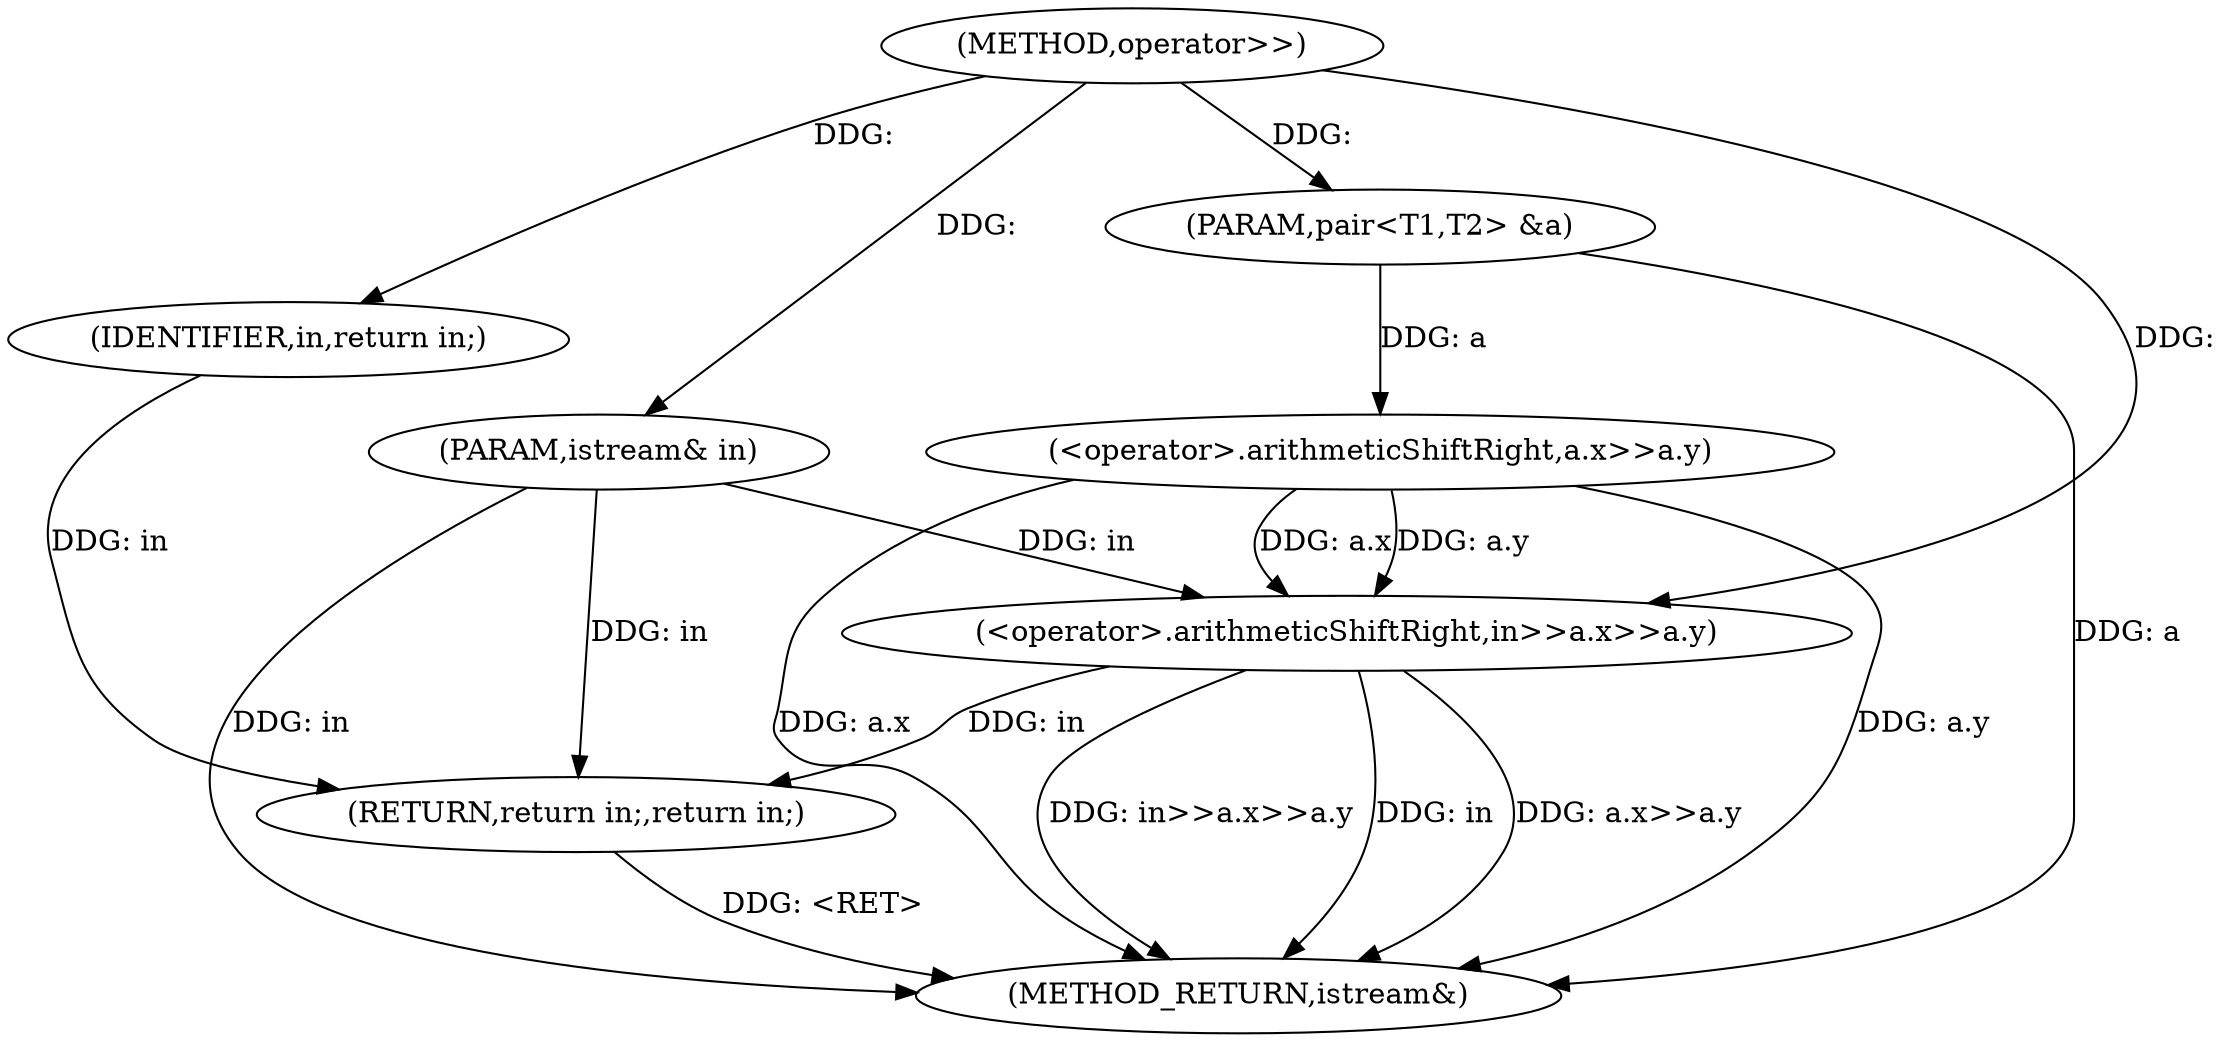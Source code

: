 digraph "operator>>" {  
"1000104" [label = "(METHOD,operator>>)" ]
"1000119" [label = "(METHOD_RETURN,istream&)" ]
"1000105" [label = "(PARAM,istream& in)" ]
"1000106" [label = "(PARAM,pair<T1,T2> &a)" ]
"1000108" [label = "(<operator>.arithmeticShiftRight,in>>a.x>>a.y)" ]
"1000117" [label = "(RETURN,return in;,return in;)" ]
"1000118" [label = "(IDENTIFIER,in,return in;)" ]
"1000110" [label = "(<operator>.arithmeticShiftRight,a.x>>a.y)" ]
  "1000105" -> "1000119"  [ label = "DDG: in"] 
  "1000106" -> "1000119"  [ label = "DDG: a"] 
  "1000108" -> "1000119"  [ label = "DDG: in"] 
  "1000110" -> "1000119"  [ label = "DDG: a.x"] 
  "1000110" -> "1000119"  [ label = "DDG: a.y"] 
  "1000108" -> "1000119"  [ label = "DDG: a.x>>a.y"] 
  "1000108" -> "1000119"  [ label = "DDG: in>>a.x>>a.y"] 
  "1000117" -> "1000119"  [ label = "DDG: <RET>"] 
  "1000104" -> "1000105"  [ label = "DDG: "] 
  "1000104" -> "1000106"  [ label = "DDG: "] 
  "1000118" -> "1000117"  [ label = "DDG: in"] 
  "1000108" -> "1000117"  [ label = "DDG: in"] 
  "1000105" -> "1000117"  [ label = "DDG: in"] 
  "1000105" -> "1000108"  [ label = "DDG: in"] 
  "1000104" -> "1000108"  [ label = "DDG: "] 
  "1000110" -> "1000108"  [ label = "DDG: a.x"] 
  "1000110" -> "1000108"  [ label = "DDG: a.y"] 
  "1000104" -> "1000118"  [ label = "DDG: "] 
  "1000106" -> "1000110"  [ label = "DDG: a"] 
}

